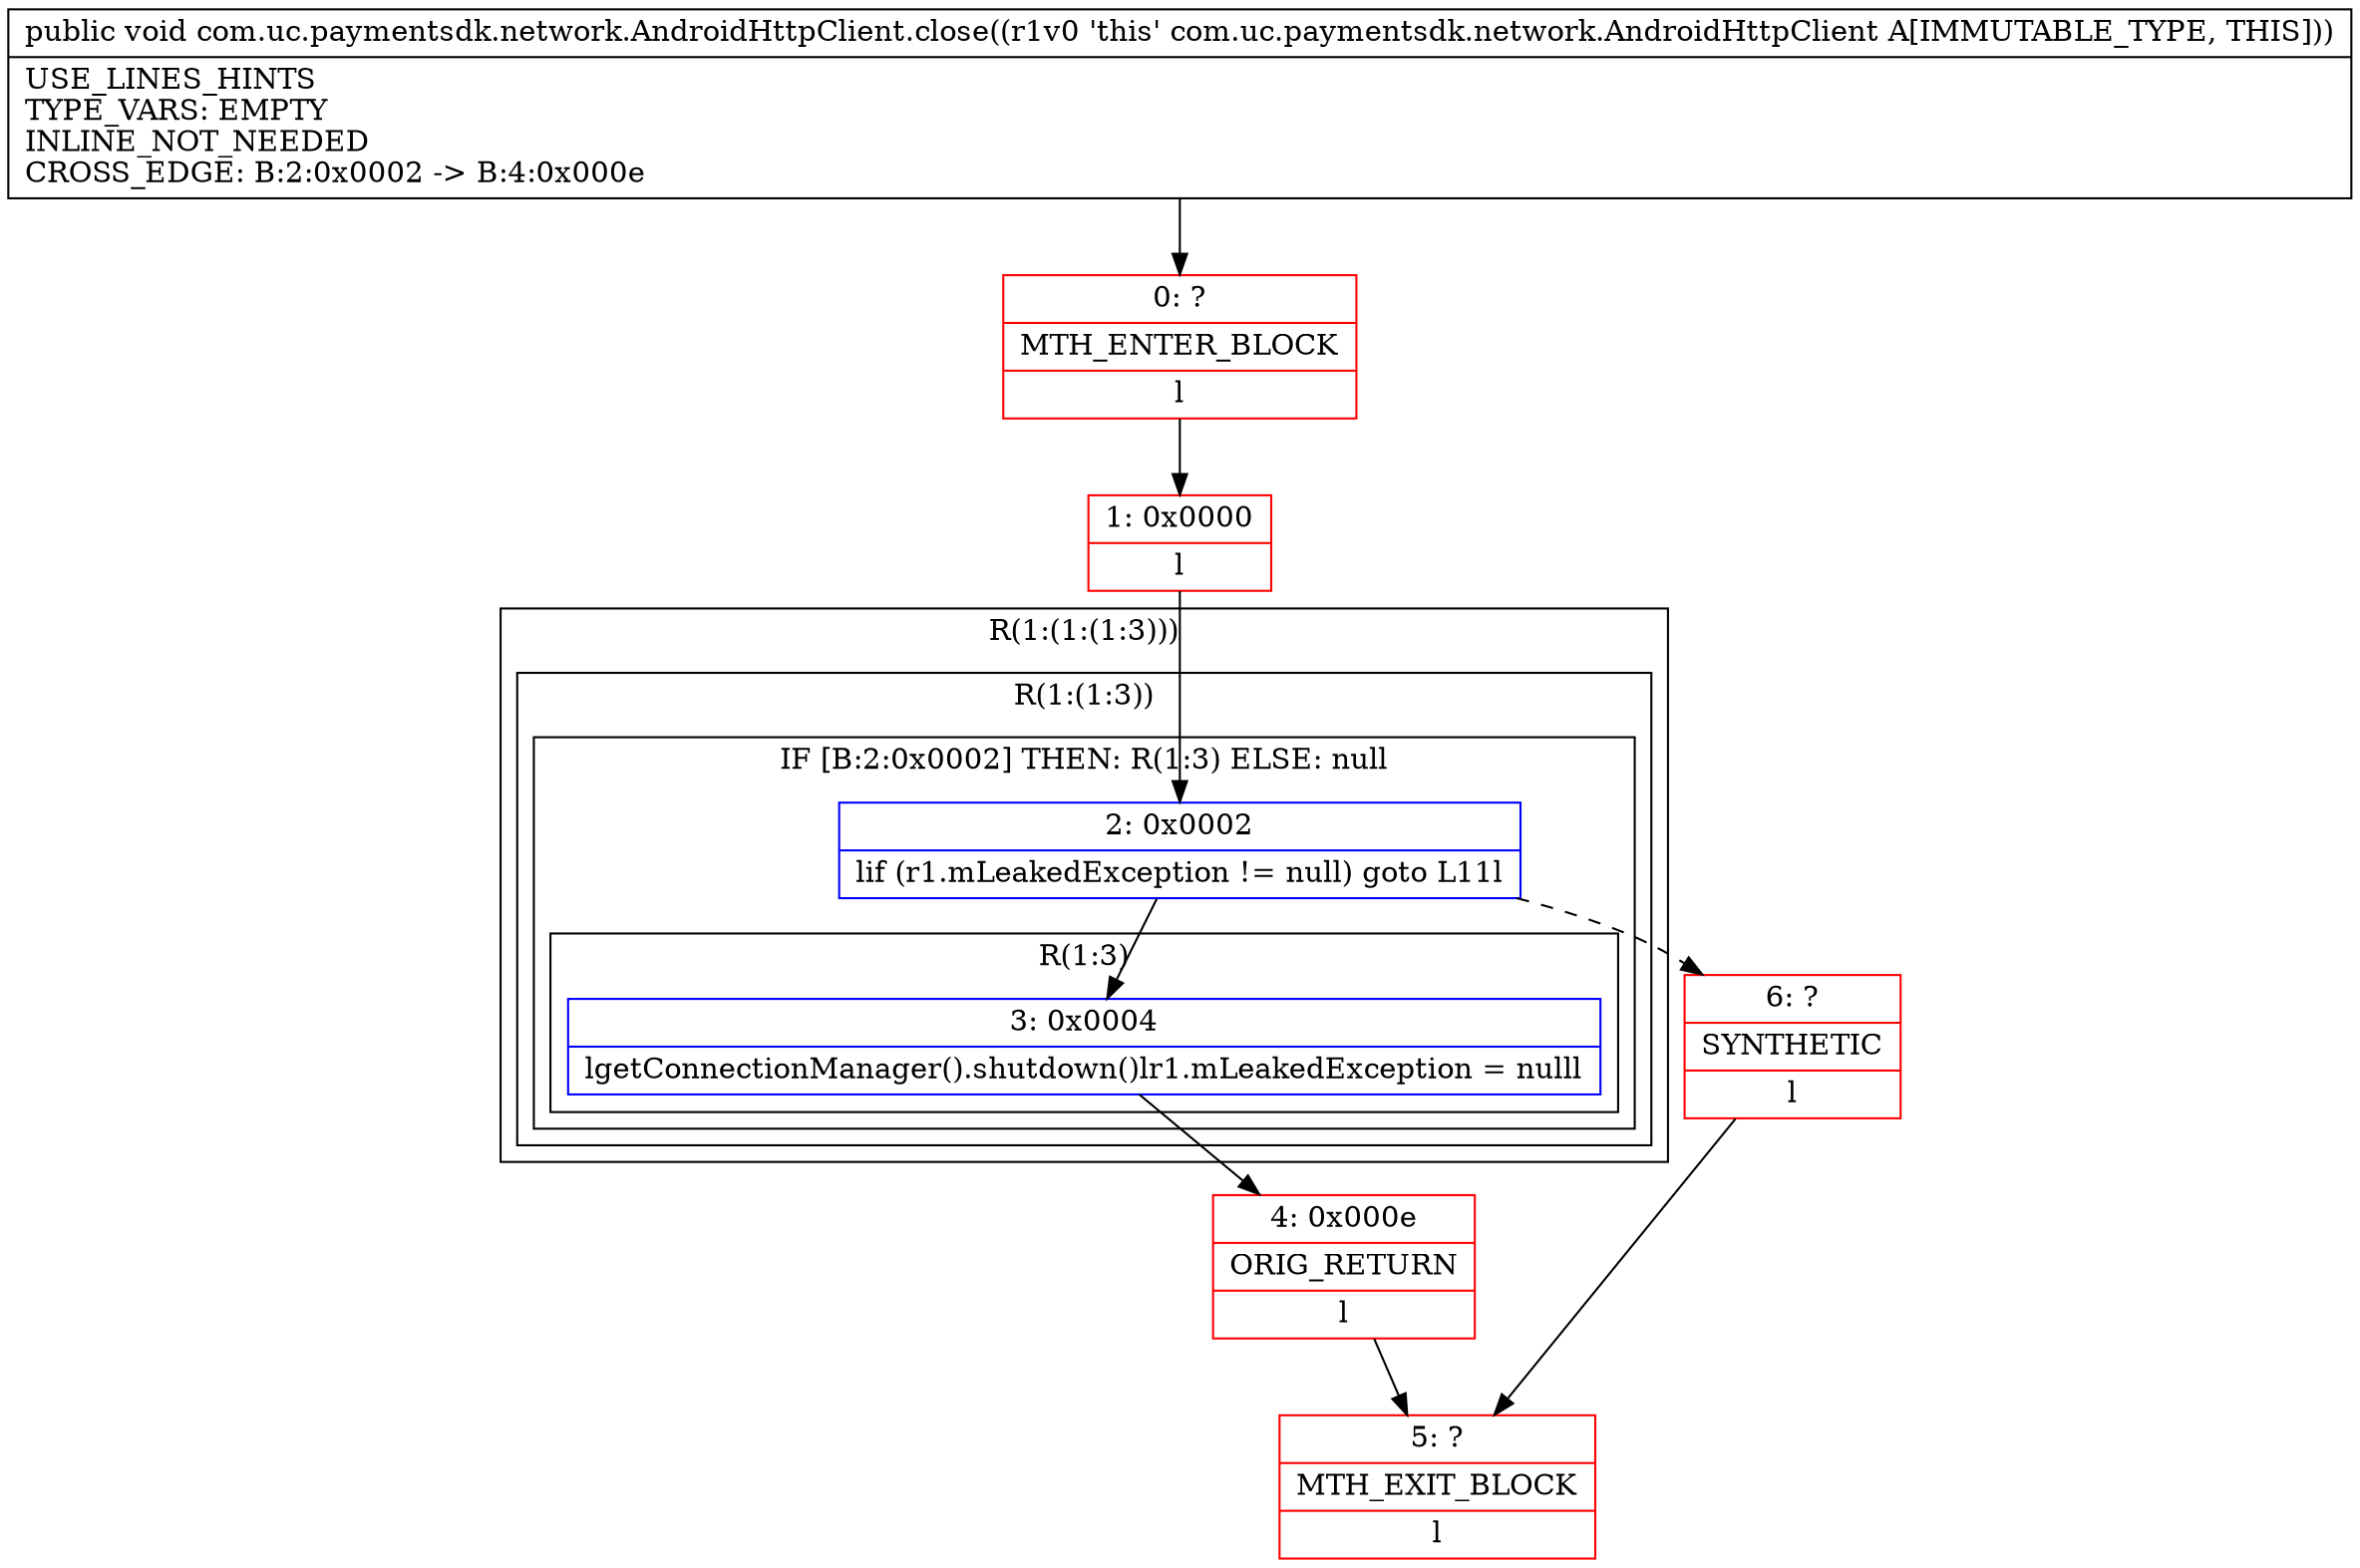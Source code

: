 digraph "CFG forcom.uc.paymentsdk.network.AndroidHttpClient.close()V" {
subgraph cluster_Region_970878185 {
label = "R(1:(1:(1:3)))";
node [shape=record,color=blue];
subgraph cluster_Region_1288078141 {
label = "R(1:(1:3))";
node [shape=record,color=blue];
subgraph cluster_IfRegion_1224322664 {
label = "IF [B:2:0x0002] THEN: R(1:3) ELSE: null";
node [shape=record,color=blue];
Node_2 [shape=record,label="{2\:\ 0x0002|lif (r1.mLeakedException != null) goto L11l}"];
subgraph cluster_Region_739784491 {
label = "R(1:3)";
node [shape=record,color=blue];
Node_3 [shape=record,label="{3\:\ 0x0004|lgetConnectionManager().shutdown()lr1.mLeakedException = nulll}"];
}
}
}
}
Node_0 [shape=record,color=red,label="{0\:\ ?|MTH_ENTER_BLOCK\l|l}"];
Node_1 [shape=record,color=red,label="{1\:\ 0x0000|l}"];
Node_4 [shape=record,color=red,label="{4\:\ 0x000e|ORIG_RETURN\l|l}"];
Node_5 [shape=record,color=red,label="{5\:\ ?|MTH_EXIT_BLOCK\l|l}"];
Node_6 [shape=record,color=red,label="{6\:\ ?|SYNTHETIC\l|l}"];
MethodNode[shape=record,label="{public void com.uc.paymentsdk.network.AndroidHttpClient.close((r1v0 'this' com.uc.paymentsdk.network.AndroidHttpClient A[IMMUTABLE_TYPE, THIS]))  | USE_LINES_HINTS\lTYPE_VARS: EMPTY\lINLINE_NOT_NEEDED\lCROSS_EDGE: B:2:0x0002 \-\> B:4:0x000e\l}"];
MethodNode -> Node_0;
Node_2 -> Node_3;
Node_2 -> Node_6[style=dashed];
Node_3 -> Node_4;
Node_0 -> Node_1;
Node_1 -> Node_2;
Node_4 -> Node_5;
Node_6 -> Node_5;
}

